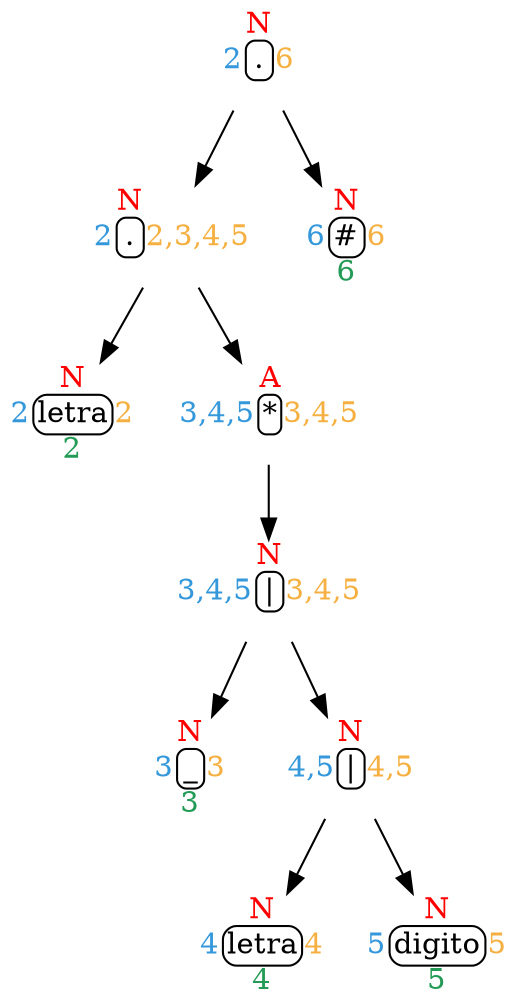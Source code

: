 digraph afd {
rankdir=TD;
"1000"[shape=none, margin=0, label=<<TABLE BORDER="0" CELLBORDER="0" CELLSPACING="0" CELLPADDING="1" weight='bold'>
<TR><TD ROWSPAN="3"><FONT COLOR="#3498DB">2</FONT></TD>
<TD CELLPADDING="0"><FONT COLOR="red">N</FONT></TD>
<TD ROWSPAN="3"><FONT COLOR="#F5B041">6</FONT></TD></TR>
<TR><TD style="rounded" BORDER="1">.</TD></TR>
<TR><TD CELLPADDING="0"><FONT COLOR="#239B56"> </FONT></TD></TR>
</TABLE>>];
"9"[shape=none, margin=0, label=<<TABLE BORDER="0" CELLBORDER="0" CELLSPACING="0" CELLPADDING="1">
<TR><TD ROWSPAN="3"><FONT COLOR="#3498DB">2</FONT></TD>
<TD CELLPADDING="0"><FONT COLOR="red">N</FONT></TD>
<TD ROWSPAN="3"><FONT COLOR="#F5B041">2,3,4,5</FONT></TD></TR>
<TR><TD style="rounded" BORDER="1">.</TD></TR>
<TR><TD CELLPADDING="0"><FONT COLOR="#239B56"> </FONT></TD></TR>
</TABLE>>];
"1000"->"9"
"#"[shape=none, margin=0, label=<<TABLE BORDER="0" CELLBORDER="0" CELLSPACING="0" CELLPADDING="1">
<TR><TD ROWSPAN="3"><FONT COLOR="#3498DB">6</FONT></TD>
<TD CELLPADDING="0"><FONT COLOR="red">N</FONT></TD>
<TD ROWSPAN="3"><FONT COLOR="#F5B041">6</FONT></TD></TR>
<TR><TD style="rounded" BORDER="1">#</TD></TR>
<TR><TD CELLPADDING="0"><FONT COLOR="#239B56">6</FONT></TD></TR>
</TABLE>>];
"1000"->"#"
"9"[shape=none, margin=0, label=<<TABLE BORDER="0" CELLBORDER="0" CELLSPACING="0" CELLPADDING="1" weight='bold'>
<TR><TD ROWSPAN="3"><FONT COLOR="#3498DB">2</FONT></TD>
<TD CELLPADDING="0"><FONT COLOR="red">N</FONT></TD>
<TD ROWSPAN="3"><FONT COLOR="#F5B041">2,3,4,5</FONT></TD></TR>
<TR><TD style="rounded" BORDER="1">.</TD></TR>
<TR><TD CELLPADDING="0"><FONT COLOR="#239B56"> </FONT></TD></TR>
</TABLE>>];
"2"[shape=none, margin=0, label=<<TABLE BORDER="0" CELLBORDER="0" CELLSPACING="0" CELLPADDING="1">
<TR><TD ROWSPAN="3"><FONT COLOR="#3498DB">2</FONT></TD>
<TD CELLPADDING="0"><FONT COLOR="red">N</FONT></TD>
<TD ROWSPAN="3"><FONT COLOR="#F5B041">2</FONT></TD></TR>
<TR><TD style="rounded" BORDER="1">letra</TD></TR>
<TR><TD CELLPADDING="0"><FONT COLOR="#239B56">2</FONT></TD></TR>
</TABLE>>];
"9"->"2"
"8"[shape=none, margin=0, label=<<TABLE BORDER="0" CELLBORDER="0" CELLSPACING="0" CELLPADDING="1">
<TR><TD ROWSPAN="3"><FONT COLOR="#3498DB">3,4,5</FONT></TD>
<TD CELLPADDING="0"><FONT COLOR="red">A</FONT></TD>
<TD ROWSPAN="3"><FONT COLOR="#F5B041">3,4,5</FONT></TD></TR>
<TR><TD style="rounded" BORDER="1">*</TD></TR>
<TR><TD CELLPADDING="0"><FONT COLOR="#239B56"></FONT></TD></TR>
</TABLE>>];
"9"->"8"
"2"[shape=none, margin=0, label=<<TABLE BORDER="0" CELLBORDER="0" CELLSPACING="0" CELLPADDING="1" weight='bold'>
<TR><TD ROWSPAN="3"><FONT COLOR="#3498DB">2</FONT></TD>
<TD CELLPADDING="0"><FONT COLOR="red">N</FONT></TD>
<TD ROWSPAN="3"><FONT COLOR="#F5B041">2</FONT></TD></TR>
<TR><TD style="rounded" BORDER="1">letra</TD></TR>
<TR><TD CELLPADDING="0"><FONT COLOR="#239B56">2</FONT></TD></TR>
</TABLE>>];
"8"[shape=none, margin=0, label=<<TABLE BORDER="0" CELLBORDER="0" CELLSPACING="0" CELLPADDING="1" weight='bold'>
<TR><TD ROWSPAN="3"><FONT COLOR="#3498DB">3,4,5</FONT></TD>
<TD CELLPADDING="0"><FONT COLOR="red">A</FONT></TD>
<TD ROWSPAN="3"><FONT COLOR="#F5B041">3,4,5</FONT></TD></TR>
<TR><TD style="rounded" BORDER="1">*</TD></TR>
<TR><TD CELLPADDING="0"><FONT COLOR="#239B56"> </FONT></TD></TR>
</TABLE>>];
"7"[shape=none, margin=0, label=<<TABLE BORDER="0" CELLBORDER="0" CELLSPACING="0" CELLPADDING="1">
<TR><TD ROWSPAN="3"><FONT COLOR="#3498DB">3,4,5</FONT></TD>
<TD CELLPADDING="0"><FONT COLOR="red">N</FONT></TD>
<TD ROWSPAN="3"><FONT COLOR="#F5B041">3,4,5</FONT></TD></TR>
<TR><TD style="rounded" BORDER="1">|</TD></TR>
<TR><TD CELLPADDING="0"><FONT COLOR="#239B56"></FONT></TD></TR>
</TABLE>>];
"8"->"7"
"7"[shape=none, margin=0, label=<<TABLE BORDER="0" CELLBORDER="0" CELLSPACING="0" CELLPADDING="1" weight='bold'>
<TR><TD ROWSPAN="3"><FONT COLOR="#3498DB">3,4,5</FONT></TD>
<TD CELLPADDING="0"><FONT COLOR="red">N</FONT></TD>
<TD ROWSPAN="3"><FONT COLOR="#F5B041">3,4,5</FONT></TD></TR>
<TR><TD style="rounded" BORDER="1">|</TD></TR>
<TR><TD CELLPADDING="0"><FONT COLOR="#239B56"> </FONT></TD></TR>
</TABLE>>];
"3"[shape=none, margin=0, label=<<TABLE BORDER="0" CELLBORDER="0" CELLSPACING="0" CELLPADDING="1">
<TR><TD ROWSPAN="3"><FONT COLOR="#3498DB">3</FONT></TD>
<TD CELLPADDING="0"><FONT COLOR="red">N</FONT></TD>
<TD ROWSPAN="3"><FONT COLOR="#F5B041">3</FONT></TD></TR>
<TR><TD style="rounded" BORDER="1">_</TD></TR>
<TR><TD CELLPADDING="0"><FONT COLOR="#239B56">3</FONT></TD></TR>
</TABLE>>];
"7"->"3"
"6"[shape=none, margin=0, label=<<TABLE BORDER="0" CELLBORDER="0" CELLSPACING="0" CELLPADDING="1">
<TR><TD ROWSPAN="3"><FONT COLOR="#3498DB">4,5</FONT></TD>
<TD CELLPADDING="0"><FONT COLOR="red">N</FONT></TD>
<TD ROWSPAN="3"><FONT COLOR="#F5B041">4,5</FONT></TD></TR>
<TR><TD style="rounded" BORDER="1">|</TD></TR>
<TR><TD CELLPADDING="0"><FONT COLOR="#239B56"></FONT></TD></TR>
</TABLE>>];
"7"->"6"
"3"[shape=none, margin=0, label=<<TABLE BORDER="0" CELLBORDER="0" CELLSPACING="0" CELLPADDING="1" weight='bold'>
<TR><TD ROWSPAN="3"><FONT COLOR="#3498DB">3</FONT></TD>
<TD CELLPADDING="0"><FONT COLOR="red">N</FONT></TD>
<TD ROWSPAN="3"><FONT COLOR="#F5B041">3</FONT></TD></TR>
<TR><TD style="rounded" BORDER="1">_</TD></TR>
<TR><TD CELLPADDING="0"><FONT COLOR="#239B56">3</FONT></TD></TR>
</TABLE>>];
"6"[shape=none, margin=0, label=<<TABLE BORDER="0" CELLBORDER="0" CELLSPACING="0" CELLPADDING="1" weight='bold'>
<TR><TD ROWSPAN="3"><FONT COLOR="#3498DB">4,5</FONT></TD>
<TD CELLPADDING="0"><FONT COLOR="red">N</FONT></TD>
<TD ROWSPAN="3"><FONT COLOR="#F5B041">4,5</FONT></TD></TR>
<TR><TD style="rounded" BORDER="1">|</TD></TR>
<TR><TD CELLPADDING="0"><FONT COLOR="#239B56"> </FONT></TD></TR>
</TABLE>>];
"4"[shape=none, margin=0, label=<<TABLE BORDER="0" CELLBORDER="0" CELLSPACING="0" CELLPADDING="1">
<TR><TD ROWSPAN="3"><FONT COLOR="#3498DB">4</FONT></TD>
<TD CELLPADDING="0"><FONT COLOR="red">N</FONT></TD>
<TD ROWSPAN="3"><FONT COLOR="#F5B041">4</FONT></TD></TR>
<TR><TD style="rounded" BORDER="1">letra</TD></TR>
<TR><TD CELLPADDING="0"><FONT COLOR="#239B56">4</FONT></TD></TR>
</TABLE>>];
"6"->"4"
"5"[shape=none, margin=0, label=<<TABLE BORDER="0" CELLBORDER="0" CELLSPACING="0" CELLPADDING="1">
<TR><TD ROWSPAN="3"><FONT COLOR="#3498DB">5</FONT></TD>
<TD CELLPADDING="0"><FONT COLOR="red">N</FONT></TD>
<TD ROWSPAN="3"><FONT COLOR="#F5B041">5</FONT></TD></TR>
<TR><TD style="rounded" BORDER="1">digito</TD></TR>
<TR><TD CELLPADDING="0"><FONT COLOR="#239B56">5</FONT></TD></TR>
</TABLE>>];
"6"->"5"
"4"[shape=none, margin=0, label=<<TABLE BORDER="0" CELLBORDER="0" CELLSPACING="0" CELLPADDING="1" weight='bold'>
<TR><TD ROWSPAN="3"><FONT COLOR="#3498DB">4</FONT></TD>
<TD CELLPADDING="0"><FONT COLOR="red">N</FONT></TD>
<TD ROWSPAN="3"><FONT COLOR="#F5B041">4</FONT></TD></TR>
<TR><TD style="rounded" BORDER="1">letra</TD></TR>
<TR><TD CELLPADDING="0"><FONT COLOR="#239B56">4</FONT></TD></TR>
</TABLE>>];
"5"[shape=none, margin=0, label=<<TABLE BORDER="0" CELLBORDER="0" CELLSPACING="0" CELLPADDING="1" weight='bold'>
<TR><TD ROWSPAN="3"><FONT COLOR="#3498DB">5</FONT></TD>
<TD CELLPADDING="0"><FONT COLOR="red">N</FONT></TD>
<TD ROWSPAN="3"><FONT COLOR="#F5B041">5</FONT></TD></TR>
<TR><TD style="rounded" BORDER="1">digito</TD></TR>
<TR><TD CELLPADDING="0"><FONT COLOR="#239B56">5</FONT></TD></TR>
</TABLE>>];
"#"[shape=none, margin=0, label=<<TABLE BORDER="0" CELLBORDER="0" CELLSPACING="0" CELLPADDING="1" weight='bold'>
<TR><TD ROWSPAN="3"><FONT COLOR="#3498DB">6</FONT></TD>
<TD CELLPADDING="0"><FONT COLOR="red">N</FONT></TD>
<TD ROWSPAN="3"><FONT COLOR="#F5B041">6</FONT></TD></TR>
<TR><TD style="rounded" BORDER="1">#</TD></TR>
<TR><TD CELLPADDING="0"><FONT COLOR="#239B56">6</FONT></TD></TR>
</TABLE>>];
}